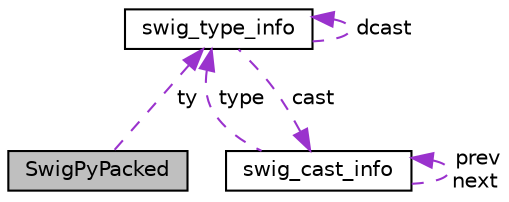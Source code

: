 digraph "SwigPyPacked"
{
  edge [fontname="Helvetica",fontsize="10",labelfontname="Helvetica",labelfontsize="10"];
  node [fontname="Helvetica",fontsize="10",shape=record];
  Node1 [label="SwigPyPacked",height=0.2,width=0.4,color="black", fillcolor="grey75", style="filled", fontcolor="black"];
  Node2 -> Node1 [dir="back",color="darkorchid3",fontsize="10",style="dashed",label=" ty" ,fontname="Helvetica"];
  Node2 [label="swig_type_info",height=0.2,width=0.4,color="black", fillcolor="white", style="filled",URL="$structswig__type__info.html"];
  Node2 -> Node2 [dir="back",color="darkorchid3",fontsize="10",style="dashed",label=" dcast" ,fontname="Helvetica"];
  Node3 -> Node2 [dir="back",color="darkorchid3",fontsize="10",style="dashed",label=" cast" ,fontname="Helvetica"];
  Node3 [label="swig_cast_info",height=0.2,width=0.4,color="black", fillcolor="white", style="filled",URL="$structswig__cast__info.html"];
  Node2 -> Node3 [dir="back",color="darkorchid3",fontsize="10",style="dashed",label=" type" ,fontname="Helvetica"];
  Node3 -> Node3 [dir="back",color="darkorchid3",fontsize="10",style="dashed",label=" prev\nnext" ,fontname="Helvetica"];
}
